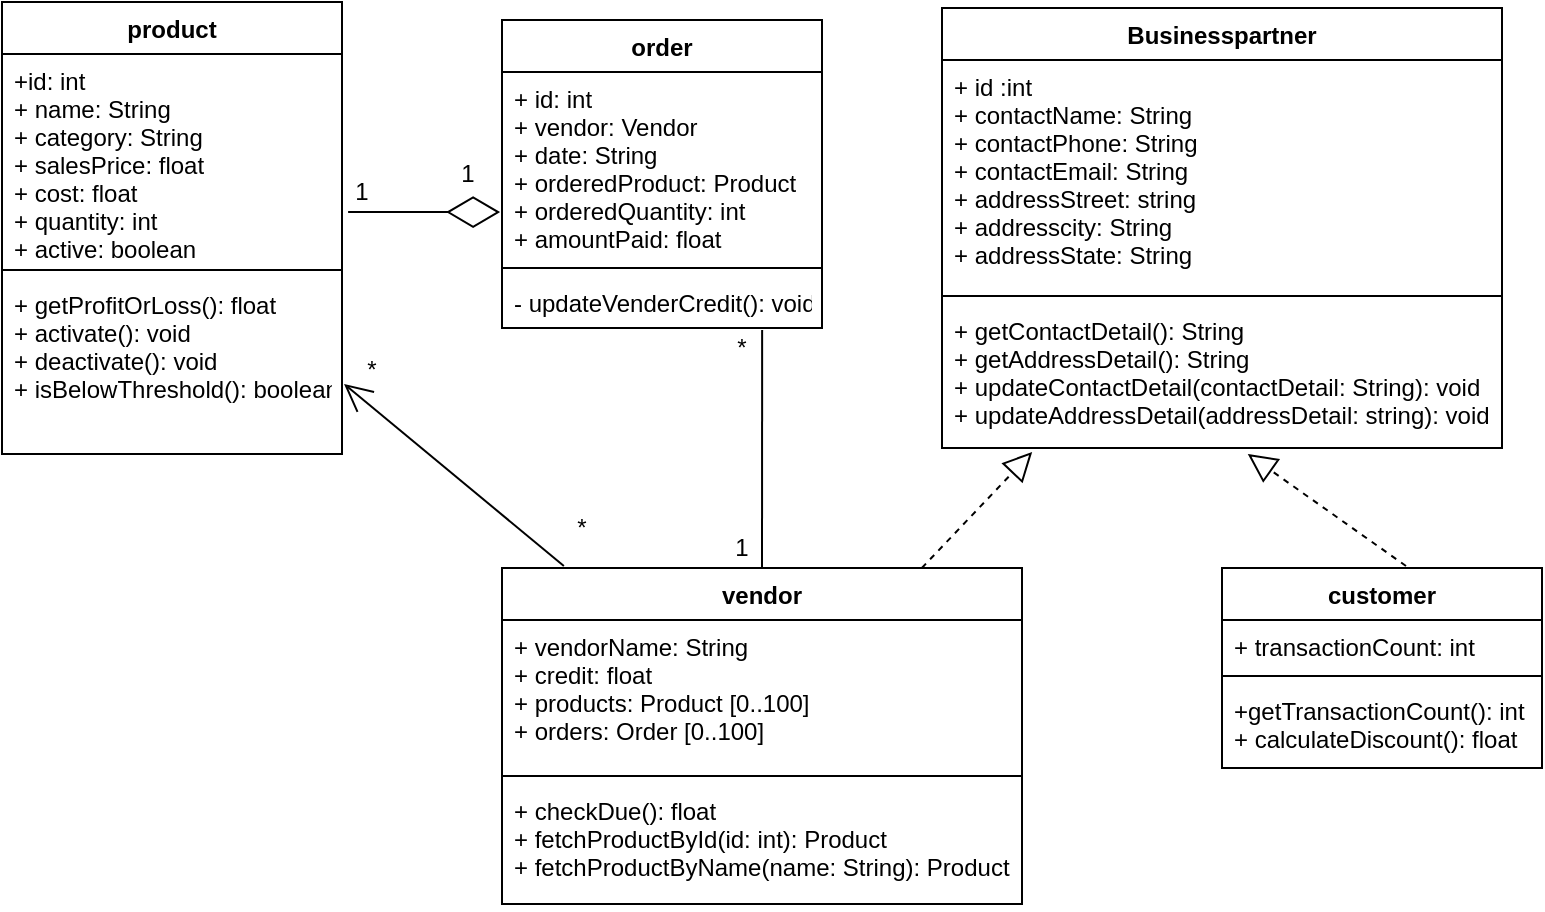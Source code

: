 <mxfile version="15.0.6" type="device"><diagram id="S75HxvSjbnj-5UjCcKDW" name="Page-1"><mxGraphModel dx="868" dy="450" grid="0" gridSize="10" guides="1" tooltips="1" connect="1" arrows="1" fold="1" page="1" pageScale="1" pageWidth="850" pageHeight="1100" math="0" shadow="0"><root><mxCell id="0"/><mxCell id="1" parent="0"/><mxCell id="F9YEj3BirRqn4V9oVf90-1" value="order" style="swimlane;fontStyle=1;align=center;verticalAlign=top;childLayout=stackLayout;horizontal=1;startSize=26;horizontalStack=0;resizeParent=1;resizeParentMax=0;resizeLast=0;collapsible=1;marginBottom=0;" parent="1" vertex="1"><mxGeometry x="320" y="16" width="160" height="154" as="geometry"/></mxCell><mxCell id="F9YEj3BirRqn4V9oVf90-2" value="+ id: int&#10;+ vendor: Vendor&#10;+ date: String&#10;+ orderedProduct: Product&#10;+ orderedQuantity: int&#10;+ amountPaid: float" style="text;strokeColor=none;fillColor=none;align=left;verticalAlign=top;spacingLeft=4;spacingRight=4;overflow=hidden;rotatable=0;points=[[0,0.5],[1,0.5]];portConstraint=eastwest;" parent="F9YEj3BirRqn4V9oVf90-1" vertex="1"><mxGeometry y="26" width="160" height="94" as="geometry"/></mxCell><mxCell id="F9YEj3BirRqn4V9oVf90-3" value="" style="line;strokeWidth=1;fillColor=none;align=left;verticalAlign=middle;spacingTop=-1;spacingLeft=3;spacingRight=3;rotatable=0;labelPosition=right;points=[];portConstraint=eastwest;" parent="F9YEj3BirRqn4V9oVf90-1" vertex="1"><mxGeometry y="120" width="160" height="8" as="geometry"/></mxCell><mxCell id="F9YEj3BirRqn4V9oVf90-4" value="- updateVenderCredit(): void" style="text;strokeColor=none;fillColor=none;align=left;verticalAlign=top;spacingLeft=4;spacingRight=4;overflow=hidden;rotatable=0;points=[[0,0.5],[1,0.5]];portConstraint=eastwest;" parent="F9YEj3BirRqn4V9oVf90-1" vertex="1"><mxGeometry y="128" width="160" height="26" as="geometry"/></mxCell><mxCell id="F9YEj3BirRqn4V9oVf90-5" value="product" style="swimlane;fontStyle=1;align=center;verticalAlign=top;childLayout=stackLayout;horizontal=1;startSize=26;horizontalStack=0;resizeParent=1;resizeParentMax=0;resizeLast=0;collapsible=1;marginBottom=0;" parent="1" vertex="1"><mxGeometry x="70" y="7" width="170" height="226" as="geometry"/></mxCell><mxCell id="F9YEj3BirRqn4V9oVf90-6" value="+id: int&#10;+ name: String&#10;+ category: String&#10;+ salesPrice: float&#10;+ cost: float&#10;+ quantity: int&#10;+ active: boolean" style="text;strokeColor=none;fillColor=none;align=left;verticalAlign=top;spacingLeft=4;spacingRight=4;overflow=hidden;rotatable=0;points=[[0,0.5],[1,0.5]];portConstraint=eastwest;" parent="F9YEj3BirRqn4V9oVf90-5" vertex="1"><mxGeometry y="26" width="170" height="104" as="geometry"/></mxCell><mxCell id="F9YEj3BirRqn4V9oVf90-7" value="" style="line;strokeWidth=1;fillColor=none;align=left;verticalAlign=middle;spacingTop=-1;spacingLeft=3;spacingRight=3;rotatable=0;labelPosition=right;points=[];portConstraint=eastwest;" parent="F9YEj3BirRqn4V9oVf90-5" vertex="1"><mxGeometry y="130" width="170" height="8" as="geometry"/></mxCell><mxCell id="F9YEj3BirRqn4V9oVf90-8" value="+ getProfitOrLoss(): float&#10;+ activate(): void&#10;+ deactivate(): void&#10;+ isBelowThreshold(): boolean&#10;" style="text;strokeColor=none;fillColor=none;align=left;verticalAlign=top;spacingLeft=4;spacingRight=4;overflow=hidden;rotatable=0;points=[[0,0.5],[1,0.5]];portConstraint=eastwest;" parent="F9YEj3BirRqn4V9oVf90-5" vertex="1"><mxGeometry y="138" width="170" height="88" as="geometry"/></mxCell><mxCell id="F9YEj3BirRqn4V9oVf90-19" value="Businesspartner" style="swimlane;fontStyle=1;align=center;verticalAlign=top;childLayout=stackLayout;horizontal=1;startSize=26;horizontalStack=0;resizeParent=1;resizeParentMax=0;resizeLast=0;collapsible=1;marginBottom=0;" parent="1" vertex="1"><mxGeometry x="540" y="10" width="280" height="220" as="geometry"/></mxCell><mxCell id="F9YEj3BirRqn4V9oVf90-20" value="+ id :int&#10;+ contactName: String&#10;+ contactPhone: String&#10;+ contactEmail: String&#10;+ addressStreet: string&#10;+ addresscity: String&#10;+ addressState: String" style="text;strokeColor=none;fillColor=none;align=left;verticalAlign=top;spacingLeft=4;spacingRight=4;overflow=hidden;rotatable=0;points=[[0,0.5],[1,0.5]];portConstraint=eastwest;" parent="F9YEj3BirRqn4V9oVf90-19" vertex="1"><mxGeometry y="26" width="280" height="114" as="geometry"/></mxCell><mxCell id="F9YEj3BirRqn4V9oVf90-21" value="" style="line;strokeWidth=1;fillColor=none;align=left;verticalAlign=middle;spacingTop=-1;spacingLeft=3;spacingRight=3;rotatable=0;labelPosition=right;points=[];portConstraint=eastwest;" parent="F9YEj3BirRqn4V9oVf90-19" vertex="1"><mxGeometry y="140" width="280" height="8" as="geometry"/></mxCell><mxCell id="F9YEj3BirRqn4V9oVf90-22" value="+ getContactDetail(): String&#10;+ getAddressDetail(): String&#10;+ updateContactDetail(contactDetail: String): void&#10;+ updateAddressDetail(addressDetail: string): void " style="text;strokeColor=none;fillColor=none;align=left;verticalAlign=top;spacingLeft=4;spacingRight=4;overflow=hidden;rotatable=0;points=[[0,0.5],[1,0.5]];portConstraint=eastwest;" parent="F9YEj3BirRqn4V9oVf90-19" vertex="1"><mxGeometry y="148" width="280" height="72" as="geometry"/></mxCell><mxCell id="F9YEj3BirRqn4V9oVf90-45" value="vendor" style="swimlane;fontStyle=1;align=center;verticalAlign=top;childLayout=stackLayout;horizontal=1;startSize=26;horizontalStack=0;resizeParent=1;resizeParentMax=0;resizeLast=0;collapsible=1;marginBottom=0;" parent="1" vertex="1"><mxGeometry x="320" y="290" width="260" height="168" as="geometry"/></mxCell><mxCell id="F9YEj3BirRqn4V9oVf90-46" value="+ vendorName: String&#10;+ credit: float&#10;+ products: Product [0..100]&#10;+ orders: Order [0..100]&#10;" style="text;strokeColor=none;fillColor=none;align=left;verticalAlign=top;spacingLeft=4;spacingRight=4;overflow=hidden;rotatable=0;points=[[0,0.5],[1,0.5]];portConstraint=eastwest;" parent="F9YEj3BirRqn4V9oVf90-45" vertex="1"><mxGeometry y="26" width="260" height="74" as="geometry"/></mxCell><mxCell id="F9YEj3BirRqn4V9oVf90-47" value="" style="line;strokeWidth=1;fillColor=none;align=left;verticalAlign=middle;spacingTop=-1;spacingLeft=3;spacingRight=3;rotatable=0;labelPosition=right;points=[];portConstraint=eastwest;" parent="F9YEj3BirRqn4V9oVf90-45" vertex="1"><mxGeometry y="100" width="260" height="8" as="geometry"/></mxCell><mxCell id="F9YEj3BirRqn4V9oVf90-48" value="+ checkDue(): float&#10;+ fetchProductById(id: int): Product&#10;+ fetchProductByName(name: String): Product" style="text;strokeColor=none;fillColor=none;align=left;verticalAlign=top;spacingLeft=4;spacingRight=4;overflow=hidden;rotatable=0;points=[[0,0.5],[1,0.5]];portConstraint=eastwest;" parent="F9YEj3BirRqn4V9oVf90-45" vertex="1"><mxGeometry y="108" width="260" height="60" as="geometry"/></mxCell><mxCell id="F9YEj3BirRqn4V9oVf90-49" value="customer" style="swimlane;fontStyle=1;align=center;verticalAlign=top;childLayout=stackLayout;horizontal=1;startSize=26;horizontalStack=0;resizeParent=1;resizeParentMax=0;resizeLast=0;collapsible=1;marginBottom=0;" parent="1" vertex="1"><mxGeometry x="680" y="290" width="160" height="100" as="geometry"/></mxCell><mxCell id="F9YEj3BirRqn4V9oVf90-50" value="+ transactionCount: int" style="text;strokeColor=none;fillColor=none;align=left;verticalAlign=top;spacingLeft=4;spacingRight=4;overflow=hidden;rotatable=0;points=[[0,0.5],[1,0.5]];portConstraint=eastwest;" parent="F9YEj3BirRqn4V9oVf90-49" vertex="1"><mxGeometry y="26" width="160" height="24" as="geometry"/></mxCell><mxCell id="F9YEj3BirRqn4V9oVf90-51" value="" style="line;strokeWidth=1;fillColor=none;align=left;verticalAlign=middle;spacingTop=-1;spacingLeft=3;spacingRight=3;rotatable=0;labelPosition=right;points=[];portConstraint=eastwest;" parent="F9YEj3BirRqn4V9oVf90-49" vertex="1"><mxGeometry y="50" width="160" height="8" as="geometry"/></mxCell><mxCell id="F9YEj3BirRqn4V9oVf90-52" value="+getTransactionCount(): int&#10;+ calculateDiscount(): float" style="text;strokeColor=none;fillColor=none;align=left;verticalAlign=top;spacingLeft=4;spacingRight=4;overflow=hidden;rotatable=0;points=[[0,0.5],[1,0.5]];portConstraint=eastwest;" parent="F9YEj3BirRqn4V9oVf90-49" vertex="1"><mxGeometry y="58" width="160" height="42" as="geometry"/></mxCell><mxCell id="F9YEj3BirRqn4V9oVf90-54" value="" style="endArrow=block;dashed=1;endFill=0;endSize=12;html=1;exitX=0.575;exitY=-0.01;exitDx=0;exitDy=0;exitPerimeter=0;entryX=0.546;entryY=1.042;entryDx=0;entryDy=0;entryPerimeter=0;" parent="1" source="F9YEj3BirRqn4V9oVf90-49" target="F9YEj3BirRqn4V9oVf90-22" edge="1"><mxGeometry width="160" relative="1" as="geometry"><mxPoint x="350" y="190" as="sourcePoint"/><mxPoint x="510" y="190" as="targetPoint"/></mxGeometry></mxCell><mxCell id="F9YEj3BirRqn4V9oVf90-55" value="" style="endArrow=block;dashed=1;endFill=0;endSize=12;html=1;entryX=0.161;entryY=1.028;entryDx=0;entryDy=0;entryPerimeter=0;" parent="1" source="F9YEj3BirRqn4V9oVf90-45" target="F9YEj3BirRqn4V9oVf90-22" edge="1"><mxGeometry width="160" relative="1" as="geometry"><mxPoint x="350" y="190" as="sourcePoint"/><mxPoint x="510" y="190" as="targetPoint"/></mxGeometry></mxCell><mxCell id="6fi47Za96uC37BLiKsJ_-2" value="" style="endArrow=none;html=1;entryX=0.813;entryY=1.038;entryDx=0;entryDy=0;entryPerimeter=0;exitX=0.5;exitY=0;exitDx=0;exitDy=0;exitPerimeter=0;" parent="1" source="F9YEj3BirRqn4V9oVf90-45" target="F9YEj3BirRqn4V9oVf90-4" edge="1"><mxGeometry width="50" height="50" relative="1" as="geometry"><mxPoint x="450" y="289" as="sourcePoint"/><mxPoint x="450" y="210" as="targetPoint"/></mxGeometry></mxCell><mxCell id="6fi47Za96uC37BLiKsJ_-3" value="*" style="text;html=1;strokeColor=none;fillColor=none;align=center;verticalAlign=middle;whiteSpace=wrap;rounded=0;" parent="1" vertex="1"><mxGeometry x="420" y="170" width="40" height="20" as="geometry"/></mxCell><mxCell id="6fi47Za96uC37BLiKsJ_-4" value="1" style="text;html=1;strokeColor=none;fillColor=none;align=center;verticalAlign=middle;whiteSpace=wrap;rounded=0;" parent="1" vertex="1"><mxGeometry x="420" y="270" width="40" height="20" as="geometry"/></mxCell><mxCell id="6fi47Za96uC37BLiKsJ_-7" value="" style="endArrow=open;endFill=1;endSize=12;html=1;exitX=0.119;exitY=-0.006;exitDx=0;exitDy=0;exitPerimeter=0;entryX=1.006;entryY=0.602;entryDx=0;entryDy=0;entryPerimeter=0;" parent="1" source="F9YEj3BirRqn4V9oVf90-45" target="F9YEj3BirRqn4V9oVf90-8" edge="1"><mxGeometry width="160" relative="1" as="geometry"><mxPoint x="340" y="230" as="sourcePoint"/><mxPoint x="500" y="230" as="targetPoint"/></mxGeometry></mxCell><mxCell id="u1H5BBZijUlGgLt6SW1V-1" value="*" style="text;html=1;strokeColor=none;fillColor=none;align=center;verticalAlign=middle;whiteSpace=wrap;rounded=0;" vertex="1" parent="1"><mxGeometry x="235" y="181" width="40" height="20" as="geometry"/></mxCell><mxCell id="u1H5BBZijUlGgLt6SW1V-2" value="*" style="text;html=1;strokeColor=none;fillColor=none;align=center;verticalAlign=middle;whiteSpace=wrap;rounded=0;" vertex="1" parent="1"><mxGeometry x="340" y="260" width="40" height="20" as="geometry"/></mxCell><mxCell id="u1H5BBZijUlGgLt6SW1V-8" value="" style="endArrow=diamondThin;endFill=0;endSize=24;html=1;entryX=-0.006;entryY=0.745;entryDx=0;entryDy=0;entryPerimeter=0;exitX=1.018;exitY=0.76;exitDx=0;exitDy=0;exitPerimeter=0;" edge="1" parent="1" source="F9YEj3BirRqn4V9oVf90-6" target="F9YEj3BirRqn4V9oVf90-2"><mxGeometry width="160" relative="1" as="geometry"><mxPoint x="167" y="209" as="sourcePoint"/><mxPoint x="327" y="209" as="targetPoint"/></mxGeometry></mxCell><mxCell id="u1H5BBZijUlGgLt6SW1V-9" value="1" style="text;html=1;strokeColor=none;fillColor=none;align=center;verticalAlign=middle;whiteSpace=wrap;rounded=0;" vertex="1" parent="1"><mxGeometry x="283" y="83" width="40" height="20" as="geometry"/></mxCell><mxCell id="u1H5BBZijUlGgLt6SW1V-12" value="1" style="text;html=1;strokeColor=none;fillColor=none;align=center;verticalAlign=middle;whiteSpace=wrap;rounded=0;" vertex="1" parent="1"><mxGeometry x="230" y="92" width="40" height="20" as="geometry"/></mxCell></root></mxGraphModel></diagram></mxfile>